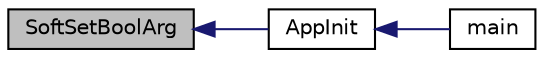 digraph "SoftSetBoolArg"
{
  edge [fontname="Helvetica",fontsize="10",labelfontname="Helvetica",labelfontsize="10"];
  node [fontname="Helvetica",fontsize="10",shape=record];
  rankdir="LR";
  Node386 [label="SoftSetBoolArg",height=0.2,width=0.4,color="black", fillcolor="grey75", style="filled", fontcolor="black"];
  Node386 -> Node387 [dir="back",color="midnightblue",fontsize="10",style="solid",fontname="Helvetica"];
  Node387 [label="AppInit",height=0.2,width=0.4,color="black", fillcolor="white", style="filled",URL="$divid_8cpp.html#ac59316b767e6984e1285f0531275286b"];
  Node387 -> Node388 [dir="back",color="midnightblue",fontsize="10",style="solid",fontname="Helvetica"];
  Node388 [label="main",height=0.2,width=0.4,color="black", fillcolor="white", style="filled",URL="$divid_8cpp.html#a0ddf1224851353fc92bfbff6f499fa97"];
}
